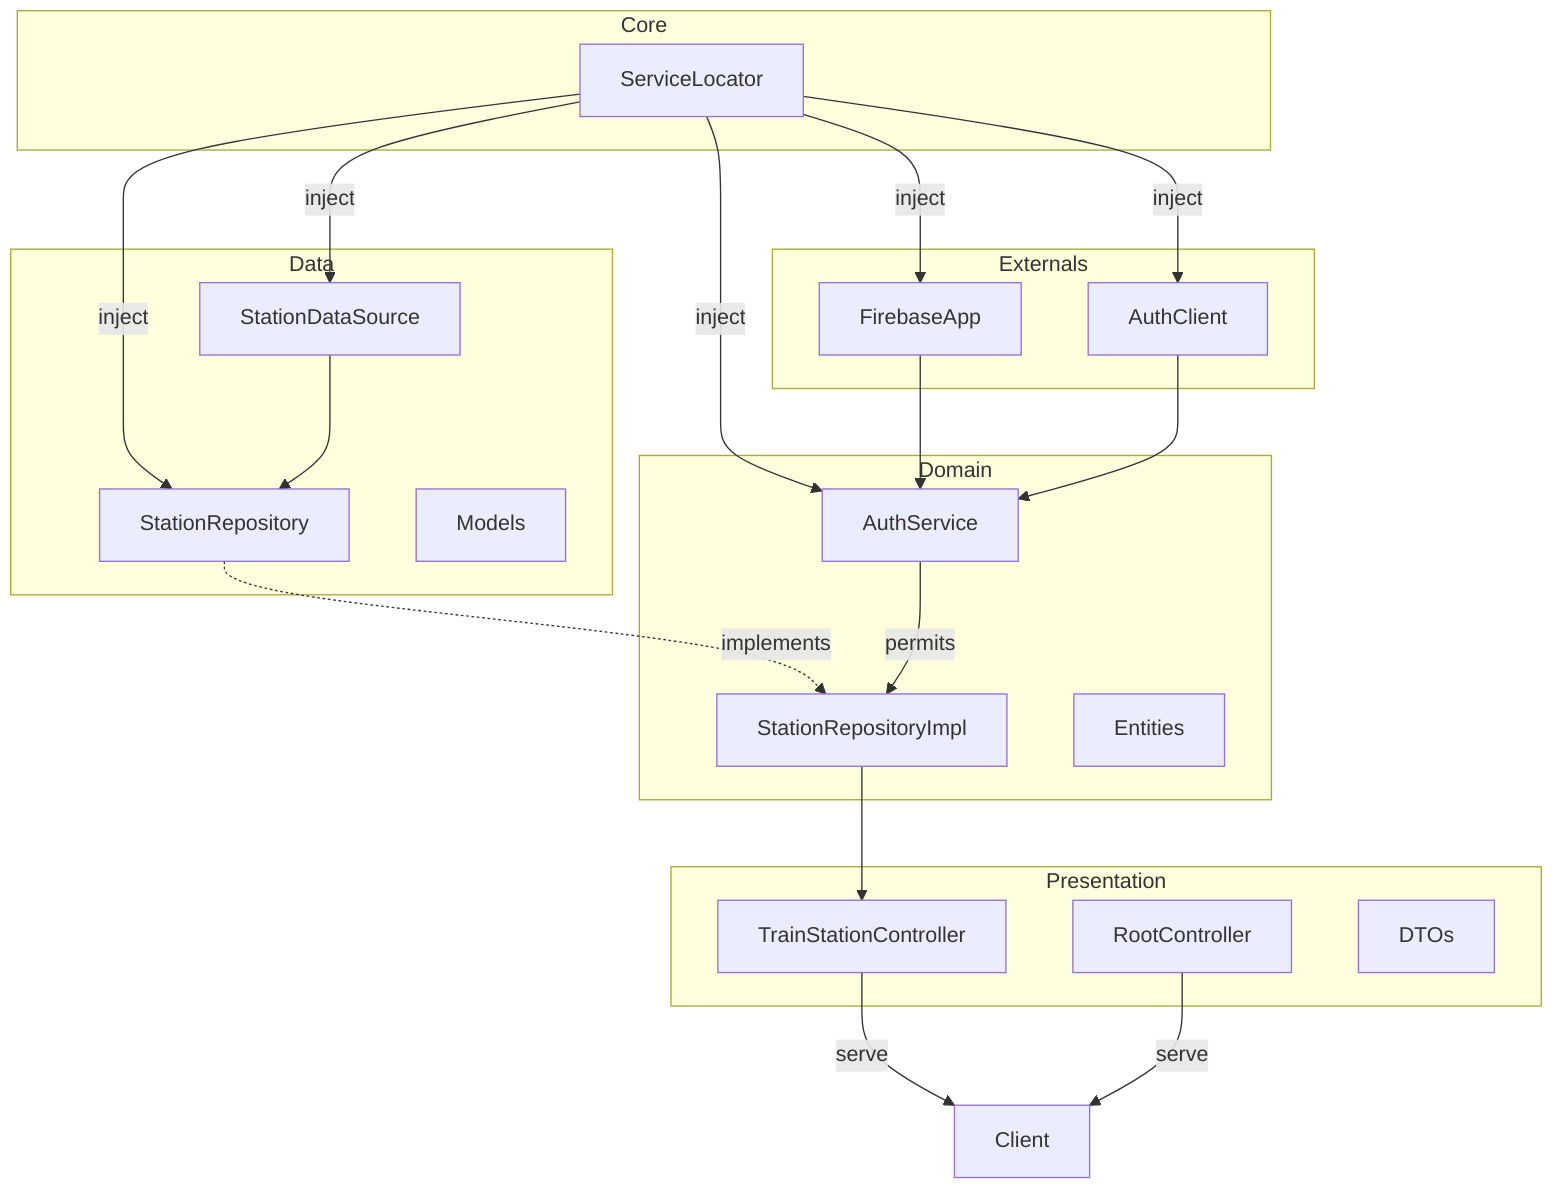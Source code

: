 graph TB

  ServiceLocator -- inject --> StationDataSource
  ServiceLocator -- inject --> StationRepository
  ServiceLocator -- inject --> AuthService
  ServiceLocator -- inject --> FirebaseApp
  ServiceLocator -- inject --> AuthClient

  subgraph "Externals"
    FirebaseApp
    AuthClient
  end

  FirebaseApp --> AuthService
  AuthClient --> AuthService

	subgraph "Core"
    ServiceLocator
  end

  subgraph "Data"
    StationDataSource
    StationRepository
    Models

    StationDataSource --> StationRepository
  end

  StationRepository -. implements .-> StationRepositoryImpl

  subgraph "Domain"
    AuthService -- permits --> StationRepositoryImpl
    StationRepositoryImpl

    Entities
  end

  StationRepositoryImpl --> TrainStationController

  subgraph "Presentation"
    TrainStationController
    RootController

    DTOs
  end

  TrainStationController -- serve --> Client
  RootController -- serve --> Client